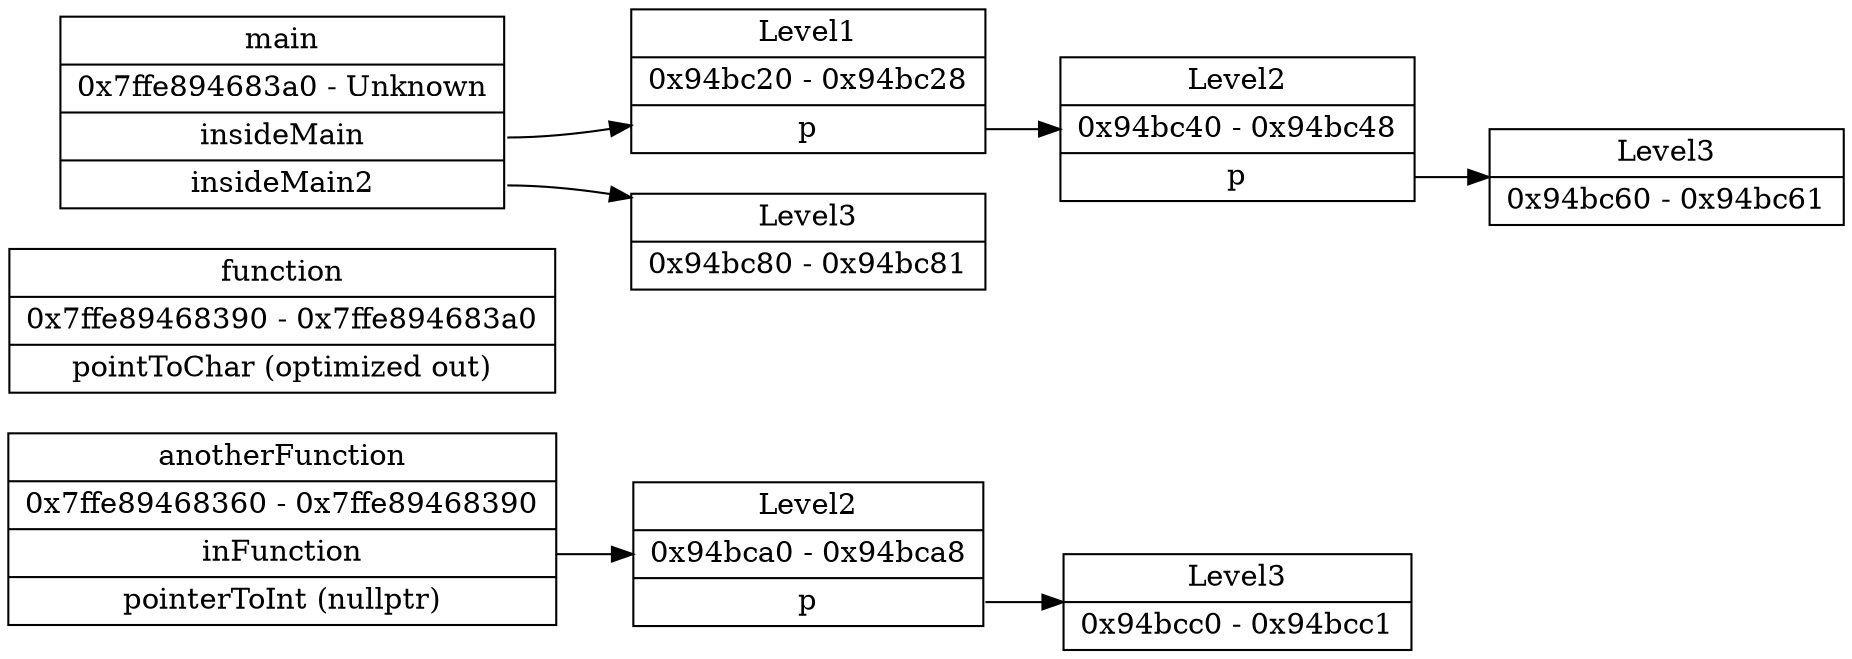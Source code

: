 digraph "Memory Dump" {
	node [shape=record]
	rankdir=LR
	"0x7ffe89468360":p0 -> "0x94bca0"
	"0x7ffe89468360" [label="anotherFunction|0x7ffe89468360 - 0x7ffe89468390|<p0> inFunction|pointerToInt (nullptr)"]
	"0x94bca0":p0 -> "0x94bcc0"
	"0x94bca0" [label="Level2|0x94bca0 - 0x94bca8|<p0> p"]
	"0x94bcc0" [label="Level3|0x94bcc0 - 0x94bcc1"]
	"0x7ffe89468390" [label="function|0x7ffe89468390 - 0x7ffe894683a0|pointToChar (optimized out)"]
	"0x7ffe894683a0":p0 -> "0x94bc20"
	"0x7ffe894683a0":p1 -> "0x94bc80"
	"0x7ffe894683a0" [label="main|0x7ffe894683a0 - Unknown|<p0> insideMain|<p1> insideMain2"]
	"0x94bc20":p0 -> "0x94bc40"
	"0x94bc20" [label="Level1|0x94bc20 - 0x94bc28|<p0> p"]
	"0x94bc40":p0 -> "0x94bc60"
	"0x94bc40" [label="Level2|0x94bc40 - 0x94bc48|<p0> p"]
	"0x94bc60" [label="Level3|0x94bc60 - 0x94bc61"]
	"0x94bc80" [label="Level3|0x94bc80 - 0x94bc81"]
}